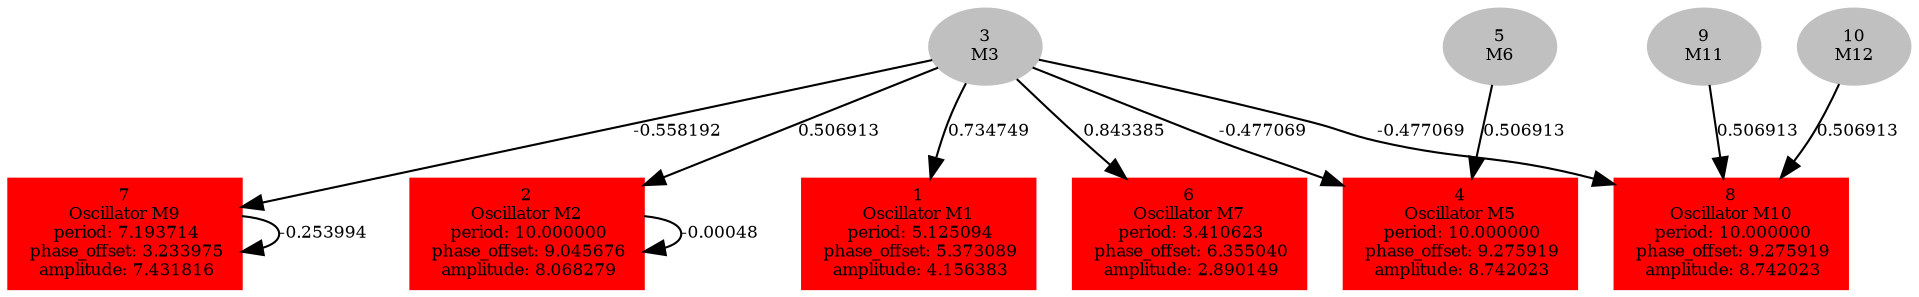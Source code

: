  digraph g{ forcelabels=true;
1 [label=<1<BR />Oscillator M1<BR /> period: 5.125094<BR /> phase_offset: 5.373089<BR /> amplitude: 4.156383>, shape=box,color=red,style=filled,fontsize=8];2 [label=<2<BR />Oscillator M2<BR /> period: 10.000000<BR /> phase_offset: 9.045676<BR /> amplitude: 8.068279>, shape=box,color=red,style=filled,fontsize=8];3[label=<3<BR/>M3>,color="grey",style=filled,fontsize=8];
4 [label=<4<BR />Oscillator M5<BR /> period: 10.000000<BR /> phase_offset: 9.275919<BR /> amplitude: 8.742023>, shape=box,color=red,style=filled,fontsize=8];5[label=<5<BR/>M6>,color="grey",style=filled,fontsize=8];
6 [label=<6<BR />Oscillator M7<BR /> period: 3.410623<BR /> phase_offset: 6.355040<BR /> amplitude: 2.890149>, shape=box,color=red,style=filled,fontsize=8];7 [label=<7<BR />Oscillator M9<BR /> period: 7.193714<BR /> phase_offset: 3.233975<BR /> amplitude: 7.431816>, shape=box,color=red,style=filled,fontsize=8];8 [label=<8<BR />Oscillator M10<BR /> period: 10.000000<BR /> phase_offset: 9.275919<BR /> amplitude: 8.742023>, shape=box,color=red,style=filled,fontsize=8];9[label=<9<BR/>M11>,color="grey",style=filled,fontsize=8];
10[label=<10<BR/>M12>,color="grey",style=filled,fontsize=8];
2 -> 2[label="-0.00048 ",fontsize="8"];
3 -> 1[label="0.734749 ",fontsize="8"];
3 -> 2[label="0.506913 ",fontsize="8"];
3 -> 4[label="-0.477069 ",fontsize="8"];
3 -> 6[label="0.843385 ",fontsize="8"];
3 -> 7[label="-0.558192 ",fontsize="8"];
3 -> 8[label="-0.477069 ",fontsize="8"];
5 -> 4[label="0.506913 ",fontsize="8"];
7 -> 7[label="-0.253994 ",fontsize="8"];
9 -> 8[label="0.506913 ",fontsize="8"];
10 -> 8[label="0.506913 ",fontsize="8"];
 }
